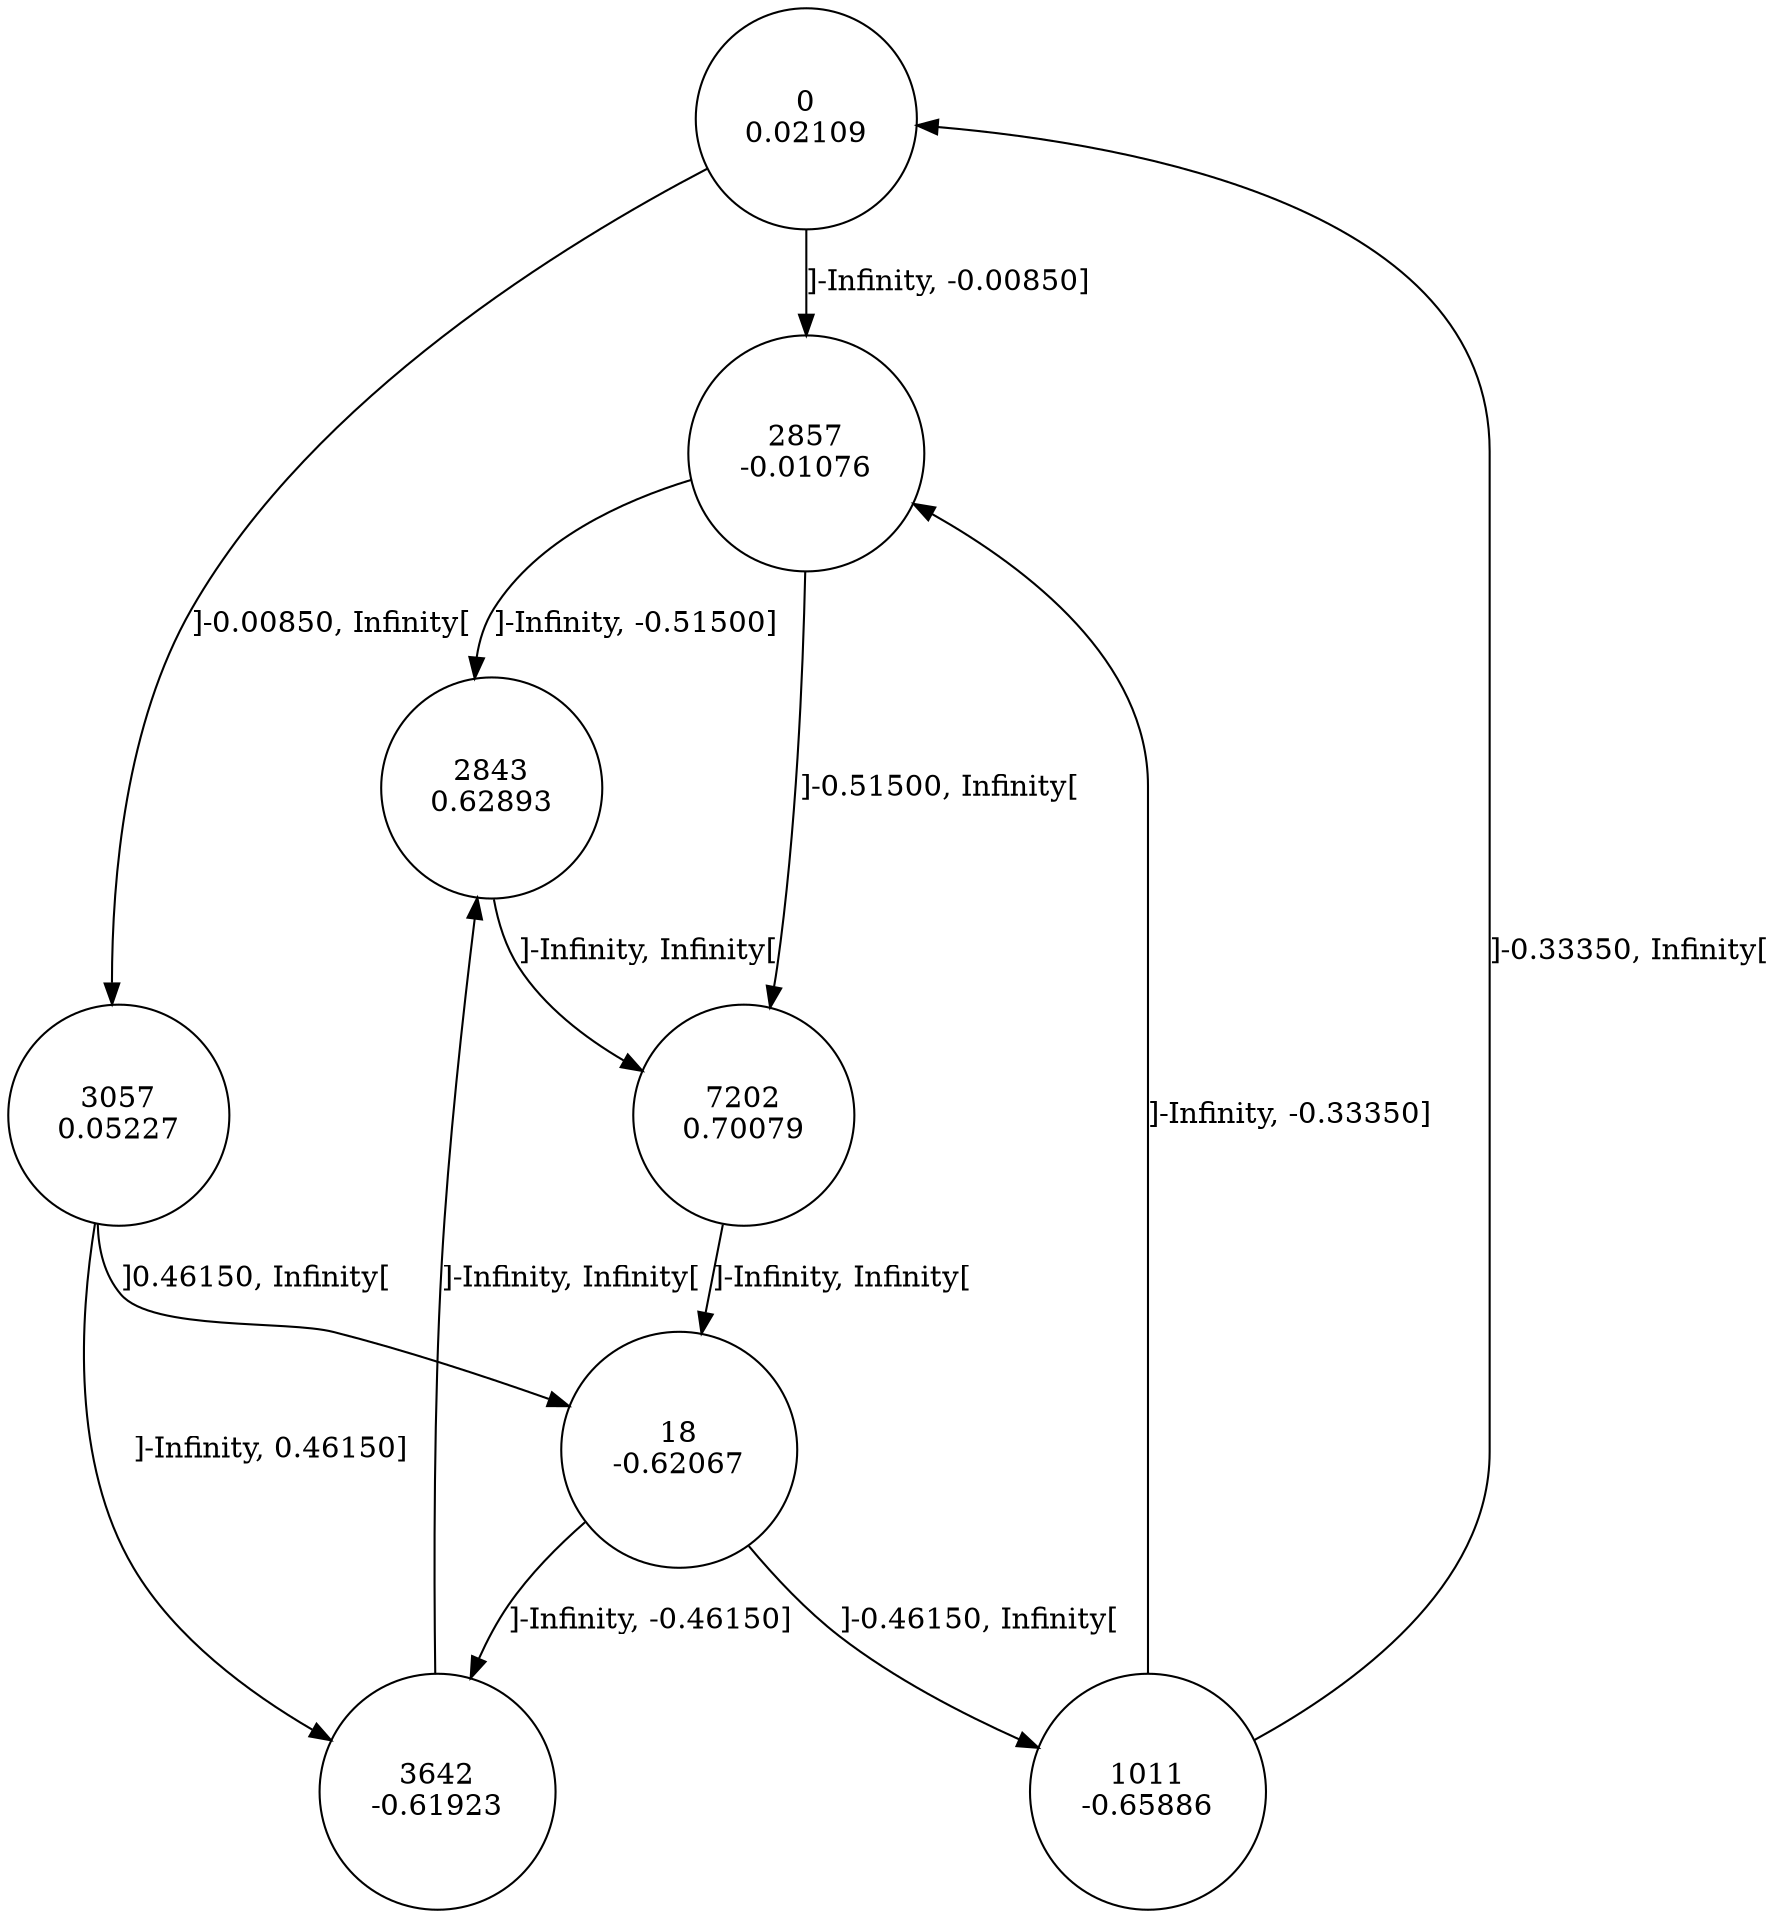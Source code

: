 digraph DFA {
0 [shape=circle, label="0\n0.02109"];
	0 -> 2857 [label="]-Infinity, -0.00850]"];
	0 -> 3057 [label="]-0.00850, Infinity["];
3057 [shape=circle, label="3057\n0.05227"];
	3057 -> 3642 [label="]-Infinity, 0.46150]"];
	3057 -> 18 [label="]0.46150, Infinity["];
18 [shape=circle, label="18\n-0.62067"];
	18 -> 3642 [label="]-Infinity, -0.46150]"];
	18 -> 1011 [label="]-0.46150, Infinity["];
1011 [shape=circle, label="1011\n-0.65886"];
	1011 -> 2857 [label="]-Infinity, -0.33350]"];
	1011 -> 0 [label="]-0.33350, Infinity["];
2857 [shape=circle, label="2857\n-0.01076"];
	2857 -> 2843 [label="]-Infinity, -0.51500]"];
	2857 -> 7202 [label="]-0.51500, Infinity["];
7202 [shape=circle, label="7202\n0.70079"];
	7202 -> 18 [label="]-Infinity, Infinity["];
2843 [shape=circle, label="2843\n0.62893"];
	2843 -> 7202 [label="]-Infinity, Infinity["];
3642 [shape=circle, label="3642\n-0.61923"];
	3642 -> 2843 [label="]-Infinity, Infinity["];
}